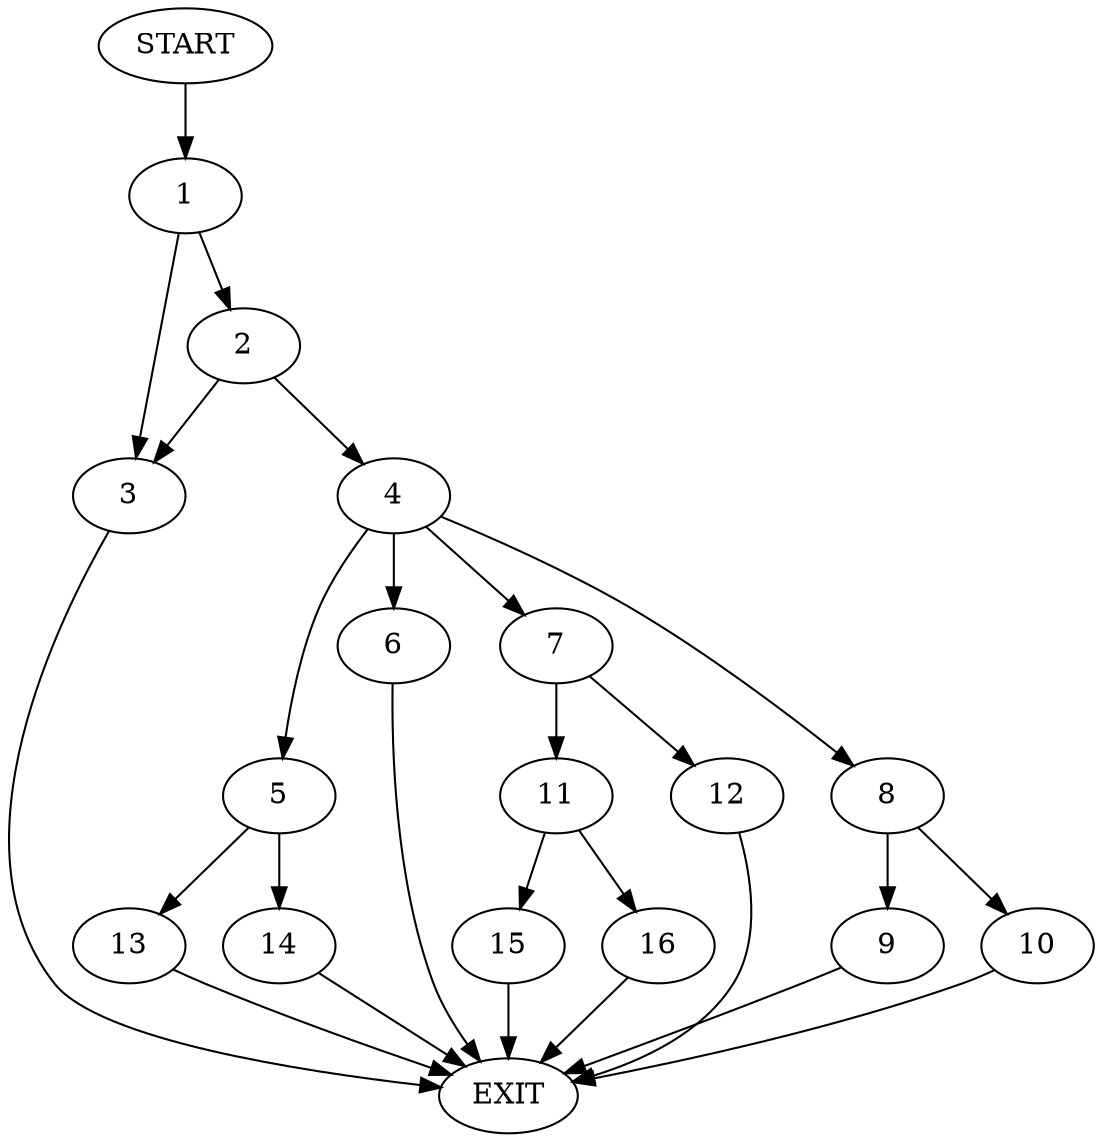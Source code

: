 digraph {
0 [label="START"]
17 [label="EXIT"]
0 -> 1
1 -> 2
1 -> 3
2 -> 4
2 -> 3
3 -> 17
4 -> 5
4 -> 6
4 -> 7
4 -> 8
8 -> 9
8 -> 10
7 -> 11
7 -> 12
6 -> 17
5 -> 13
5 -> 14
10 -> 17
9 -> 17
11 -> 15
11 -> 16
12 -> 17
16 -> 17
15 -> 17
14 -> 17
13 -> 17
}
